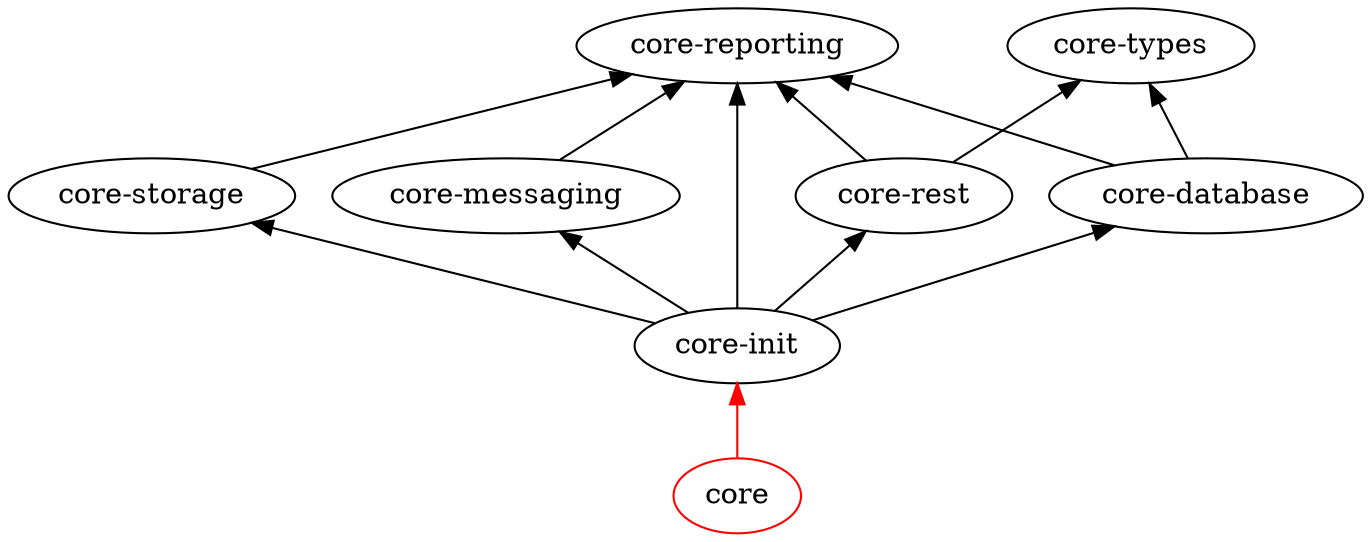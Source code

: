 digraph core {

	rankdir = BT;

	"core-reporting";
	"core-storage" -> "core-reporting";
	"core-messaging" -> "core-reporting";
	"core-database" -> "core-reporting";
	"core-database" -> "core-types";
	"core-rest" -> "core-reporting";
	"core-rest" -> "core-types";
	"core-init" -> "core-storage";
	"core-init" -> "core-messaging";
	"core-init" -> "core-database";
	"core-init" -> "core-rest";
	"core-init" -> "core-reporting";

	core [color=red];
	core -> "core-init" [color=red];

}

